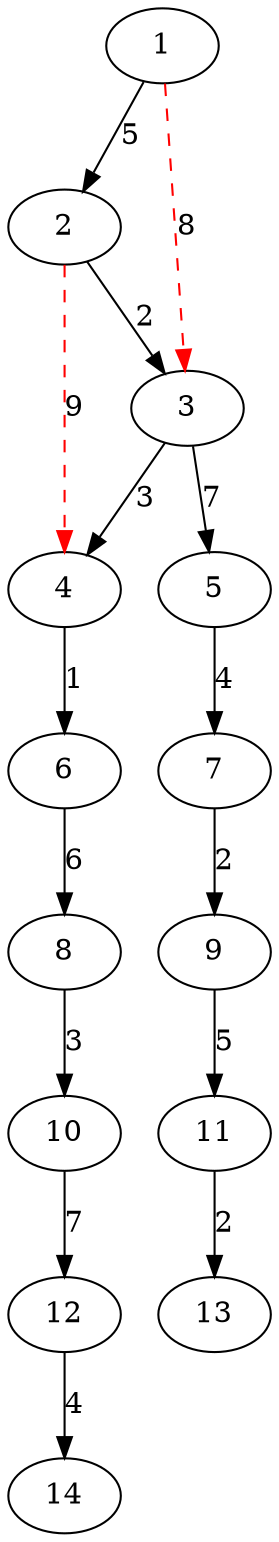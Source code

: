 digraph G {
      1 -> 2 [label="5"];
      2 -> 3 [label="2"];
      3 -> 4 [label="3"];
      4 -> 6 [label="1"];
      6 -> 8 [label="6"];
      8 -> 10 [label="3"];
      10 -> 12 [label="7"];
      12 -> 14 [label="4"];
      3 -> 5 [label="7"];
      5 -> 7 [label="4"];
      7 -> 9 [label="2"];
      9 -> 11 [label="5"];
      11 -> 13 [label="2"];
      2 -> 4 [label="9" color="red" style = dashed];
      1 -> 3 [label="8" color="red" style = dashed];
}
